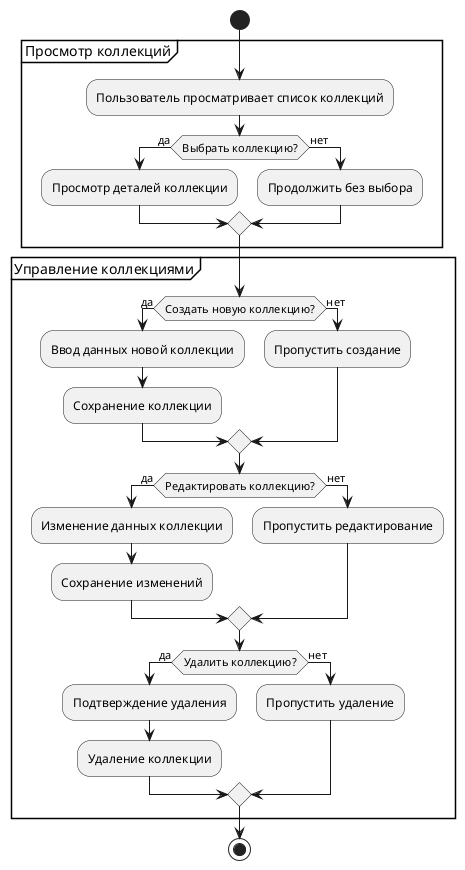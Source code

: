 @startuml
start

partition "Просмотр коллекций" {
  :Пользователь просматривает список коллекций;
  if (Выбрать коллекцию?) then (да)
    :Просмотр деталей коллекции;
  else (нет)
    :Продолжить без выбора;
  endif
}

partition "Управление коллекциями" {
  if (Создать новую коллекцию?) then (да)
    :Ввод данных новой коллекции;
    :Сохранение коллекции;
  else (нет)
    :Пропустить создание;
  endif

  if (Редактировать коллекцию?) then (да)
    :Изменение данных коллекции;
    :Сохранение изменений;
  else (нет)
    :Пропустить редактирование;
  endif

  if (Удалить коллекцию?) then (да)
    :Подтверждение удаления;
    :Удаление коллекции;
  else (нет)
    :Пропустить удаление;
  endif
}

stop
@enduml
